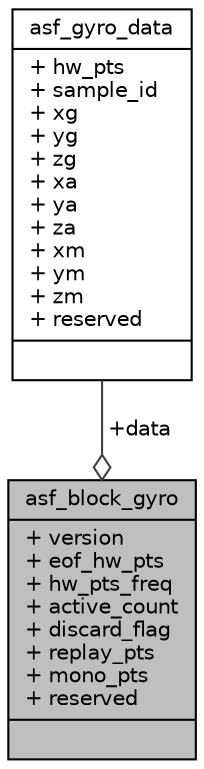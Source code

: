 digraph "asf_block_gyro"
{
 // INTERACTIVE_SVG=YES
 // LATEX_PDF_SIZE
  bgcolor="transparent";
  edge [fontname="Helvetica",fontsize="10",labelfontname="Helvetica",labelfontsize="10"];
  node [fontname="Helvetica",fontsize="10",shape=record];
  Node1 [label="{asf_block_gyro\n|+ version\l+ eof_hw_pts\l+ hw_pts_freq\l+ active_count\l+ discard_flag\l+ replay_pts\l+ mono_pts\l+ reserved\l|}",height=0.2,width=0.4,color="black", fillcolor="grey75", style="filled", fontcolor="black",tooltip=" "];
  Node2 -> Node1 [color="grey25",fontsize="10",style="solid",label=" +data" ,arrowhead="odiamond",fontname="Helvetica"];
  Node2 [label="{asf_gyro_data\n|+ hw_pts\l+ sample_id\l+ xg\l+ yg\l+ zg\l+ xa\l+ ya\l+ za\l+ xm\l+ ym\l+ zm\l+ reserved\l|}",height=0.2,width=0.4,color="black",URL="$de/dfb/structasf__gyro__data.html",tooltip=" "];
}
